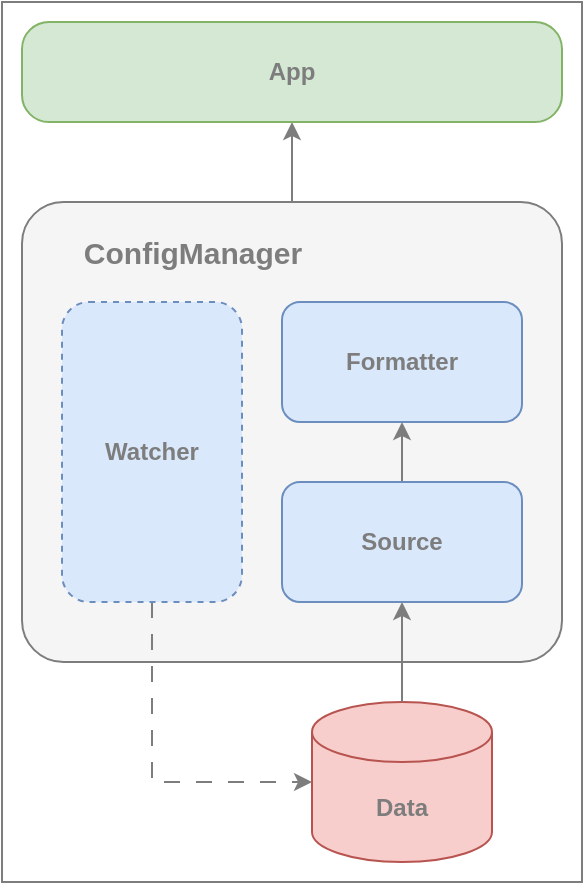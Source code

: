 <mxfile version="28.1.2">
  <diagram name="Page-1" id="W7S6luMGa3pQuPGR1yt2">
    <mxGraphModel dx="2218" dy="982" grid="1" gridSize="10" guides="1" tooltips="1" connect="1" arrows="1" fold="1" page="0" pageScale="1" pageWidth="850" pageHeight="1100" background="#ffffff" math="0" shadow="0">
      <root>
        <mxCell id="0" />
        <mxCell id="1" parent="0" />
        <mxCell id="d6HMc2NOWgXmNlgLsT9X-7" value="" style="rounded=0;whiteSpace=wrap;html=1;strokeColor=#7D7D7D;" vertex="1" parent="1">
          <mxGeometry x="-1160" y="-140" width="290" height="440" as="geometry" />
        </mxCell>
        <mxCell id="d6HMc2NOWgXmNlgLsT9X-5" style="edgeStyle=orthogonalEdgeStyle;rounded=0;orthogonalLoop=1;jettySize=auto;html=1;strokeColor=#7D7D7D;" edge="1" parent="1" source="d6HMc2NOWgXmNlgLsT9X-1" target="65NPAB9DPQ9aVGiN0XtY-36">
          <mxGeometry relative="1" as="geometry" />
        </mxCell>
        <mxCell id="d6HMc2NOWgXmNlgLsT9X-1" value="" style="rounded=1;whiteSpace=wrap;html=1;arcSize=9;strokeColor=#7D7D7D;fillColor=#f5f5f5;fontColor=#333333;" vertex="1" parent="1">
          <mxGeometry x="-1150" y="-40" width="270" height="230" as="geometry" />
        </mxCell>
        <mxCell id="65NPAB9DPQ9aVGiN0XtY-36" value="&lt;b&gt;&lt;font style=&quot;color: rgb(125, 125, 125);&quot;&gt;App&lt;/font&gt;&lt;/b&gt;" style="rounded=1;whiteSpace=wrap;html=1;fillColor=#d5e8d4;strokeColor=#82b366;arcSize=27;" parent="1" vertex="1">
          <mxGeometry x="-1150" y="-130" width="270" height="50" as="geometry" />
        </mxCell>
        <mxCell id="65NPAB9DPQ9aVGiN0XtY-54" value="&lt;font style=&quot;color: rgb(125, 125, 125);&quot;&gt;&lt;b style=&quot;&quot;&gt;Data&lt;/b&gt;&lt;/font&gt;" style="shape=cylinder3;whiteSpace=wrap;html=1;boundedLbl=1;backgroundOutline=1;size=15;fillColor=#f8cecc;strokeColor=#b85450;" parent="1" vertex="1">
          <mxGeometry x="-1005" y="210" width="90" height="80" as="geometry" />
        </mxCell>
        <mxCell id="65NPAB9DPQ9aVGiN0XtY-55" style="edgeStyle=orthogonalEdgeStyle;rounded=0;orthogonalLoop=1;jettySize=auto;html=1;startArrow=classic;startFill=1;endArrow=none;endFill=0;strokeColor=#7D7D7D;" parent="1" source="65NPAB9DPQ9aVGiN0XtY-56" target="65NPAB9DPQ9aVGiN0XtY-54" edge="1">
          <mxGeometry relative="1" as="geometry">
            <Array as="points" />
          </mxGeometry>
        </mxCell>
        <mxCell id="65NPAB9DPQ9aVGiN0XtY-61" style="edgeStyle=elbowEdgeStyle;rounded=0;orthogonalLoop=1;jettySize=auto;html=1;strokeColor=#7D7D7D;" parent="1" source="65NPAB9DPQ9aVGiN0XtY-56" target="65NPAB9DPQ9aVGiN0XtY-60" edge="1">
          <mxGeometry relative="1" as="geometry">
            <Array as="points" />
          </mxGeometry>
        </mxCell>
        <mxCell id="65NPAB9DPQ9aVGiN0XtY-56" value="&lt;b&gt;&lt;font style=&quot;color: rgb(125, 125, 125);&quot;&gt;Source&lt;/font&gt;&lt;/b&gt;" style="rounded=1;whiteSpace=wrap;html=1;fillColor=#dae8fc;strokeColor=#6c8ebf;" parent="1" vertex="1">
          <mxGeometry x="-1020" y="100" width="120" height="60" as="geometry" />
        </mxCell>
        <mxCell id="d6HMc2NOWgXmNlgLsT9X-2" style="edgeStyle=elbowEdgeStyle;rounded=0;orthogonalLoop=1;jettySize=auto;html=1;elbow=vertical;dashed=1;dashPattern=8 8;strokeColor=#7D7D7D;" edge="1" parent="1" source="65NPAB9DPQ9aVGiN0XtY-59" target="65NPAB9DPQ9aVGiN0XtY-54">
          <mxGeometry relative="1" as="geometry">
            <Array as="points">
              <mxPoint x="-1020" y="250" />
            </Array>
          </mxGeometry>
        </mxCell>
        <mxCell id="65NPAB9DPQ9aVGiN0XtY-59" value="&lt;b&gt;&lt;font style=&quot;color: rgb(125, 125, 125);&quot;&gt;Watcher&lt;/font&gt;&lt;/b&gt;" style="rounded=1;whiteSpace=wrap;html=1;fillColor=#dae8fc;strokeColor=#6c8ebf;dashed=1;" parent="1" vertex="1">
          <mxGeometry x="-1130" y="10" width="90" height="150" as="geometry" />
        </mxCell>
        <mxCell id="65NPAB9DPQ9aVGiN0XtY-60" value="&lt;b&gt;&lt;font style=&quot;color: rgb(125, 125, 125);&quot;&gt;Formatter&lt;/font&gt;&lt;/b&gt;" style="rounded=1;whiteSpace=wrap;html=1;fillColor=#dae8fc;strokeColor=#6c8ebf;" parent="1" vertex="1">
          <mxGeometry x="-1020" y="10" width="120" height="60" as="geometry" />
        </mxCell>
        <mxCell id="d6HMc2NOWgXmNlgLsT9X-3" value="&lt;b&gt;&lt;font style=&quot;color: rgb(125, 125, 125); font-size: 15px;&quot;&gt;ConfigManager&lt;/font&gt;&lt;/b&gt;" style="text;html=1;align=center;verticalAlign=middle;resizable=0;points=[];autosize=1;strokeColor=none;fillColor=none;" vertex="1" parent="1">
          <mxGeometry x="-1130" y="-30" width="130" height="30" as="geometry" />
        </mxCell>
      </root>
    </mxGraphModel>
  </diagram>
</mxfile>
